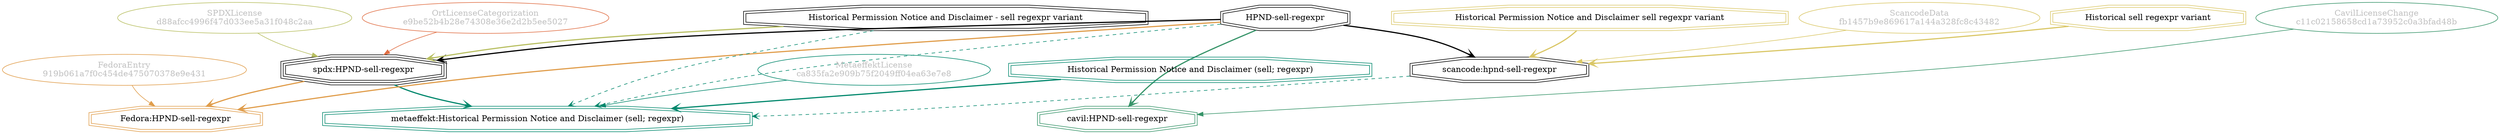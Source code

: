 strict digraph {
    node [shape=box];
    graph [splines=curved];
    2191 [label="SPDXLicense\nd88afcc4996f47d033ee5a31f048c2aa"
         ,fontcolor=gray
         ,color="#b8bf62"
         ,fillcolor="beige;1"
         ,shape=ellipse];
    2192 [label="spdx:HPND-sell-regexpr"
         ,shape=tripleoctagon];
    2193 [label="HPND-sell-regexpr"
         ,shape=doubleoctagon];
    2194 [label="Historical Permission Notice and Disclaimer - sell regexpr variant"
         ,shape=doubleoctagon];
    6769 [label="FedoraEntry\n919b061a7f0c454de475070378e9e431"
         ,fontcolor=gray
         ,color="#e09d4b"
         ,fillcolor="beige;1"
         ,shape=ellipse];
    6770 [label="Fedora:HPND-sell-regexpr"
         ,color="#e09d4b"
         ,shape=doubleoctagon];
    17133 [label="ScancodeData\nfb1457b9e869617a144a328fc8c43482"
          ,fontcolor=gray
          ,color="#dac767"
          ,fillcolor="beige;1"
          ,shape=ellipse];
    17134 [label="scancode:hpnd-sell-regexpr"
          ,shape=doubleoctagon];
    17135 [label="Historical sell regexpr variant"
          ,color="#dac767"
          ,shape=doubleoctagon];
    17136 [label="Historical Permission Notice and Disclaimer sell regexpr variant"
          ,color="#dac767"
          ,shape=doubleoctagon];
    28750 [label="OrtLicenseCategorization\ne9be52b4b28e74308e36e2d2b5ee5027"
          ,fontcolor=gray
          ,color="#e06f45"
          ,fillcolor="beige;1"
          ,shape=ellipse];
    36966 [label="CavilLicenseChange\nc11c02158658cd1a73952c0a3bfad48b"
          ,fontcolor=gray
          ,color="#379469"
          ,fillcolor="beige;1"
          ,shape=ellipse];
    36967 [label="cavil:HPND-sell-regexpr"
          ,color="#379469"
          ,shape=doubleoctagon];
    43292 [label="MetaeffektLicense\nca835fa2e909b75f2049ff04ea63e7e8"
          ,fontcolor=gray
          ,color="#00876c"
          ,fillcolor="beige;1"
          ,shape=ellipse];
    43293 [label="metaeffekt:Historical Permission Notice and Disclaimer (sell; regexpr)"
          ,color="#00876c"
          ,shape=doubleoctagon];
    43294 [label="Historical Permission Notice and Disclaimer (sell; regexpr)"
          ,color="#00876c"
          ,shape=doubleoctagon];
    2191 -> 2192 [weight=0.5
                 ,color="#b8bf62"];
    2192 -> 6770 [style=bold
                 ,arrowhead=vee
                 ,weight=0.7
                 ,color="#e09d4b"];
    2192 -> 43293 [style=bold
                  ,arrowhead=vee
                  ,weight=0.7
                  ,color="#00876c"];
    2193 -> 2192 [style=bold
                 ,arrowhead=vee
                 ,weight=0.7];
    2193 -> 6770 [style=bold
                 ,arrowhead=vee
                 ,weight=0.7
                 ,color="#e09d4b"];
    2193 -> 17134 [style=bold
                  ,arrowhead=vee
                  ,weight=0.7];
    2193 -> 36967 [style=bold
                  ,arrowhead=vee
                  ,weight=0.7
                  ,color="#379469"];
    2193 -> 36967 [style=bold
                  ,arrowhead=vee
                  ,weight=0.7
                  ,color="#379469"];
    2193 -> 43293 [style=dashed
                  ,arrowhead=vee
                  ,weight=0.5
                  ,color="#00876c"];
    2194 -> 2192 [style=bold
                 ,arrowhead=vee
                 ,weight=0.7
                 ,color="#b8bf62"];
    2194 -> 43293 [style=dashed
                  ,arrowhead=vee
                  ,weight=0.5
                  ,color="#00876c"];
    6769 -> 6770 [weight=0.5
                 ,color="#e09d4b"];
    17133 -> 17134 [weight=0.5
                   ,color="#dac767"];
    17134 -> 43293 [style=dashed
                   ,arrowhead=vee
                   ,weight=0.5
                   ,color="#00876c"];
    17135 -> 17134 [style=bold
                   ,arrowhead=vee
                   ,weight=0.7
                   ,color="#dac767"];
    17136 -> 17134 [style=bold
                   ,arrowhead=vee
                   ,weight=0.7
                   ,color="#dac767"];
    28750 -> 2192 [weight=0.5
                  ,color="#e06f45"];
    36966 -> 36967 [weight=0.5
                   ,color="#379469"];
    43292 -> 43293 [weight=0.5
                   ,color="#00876c"];
    43294 -> 43293 [style=bold
                   ,arrowhead=vee
                   ,weight=0.7
                   ,color="#00876c"];
    43294 -> 43293 [style=bold
                   ,arrowhead=vee
                   ,weight=0.7
                   ,color="#00876c"];
}
